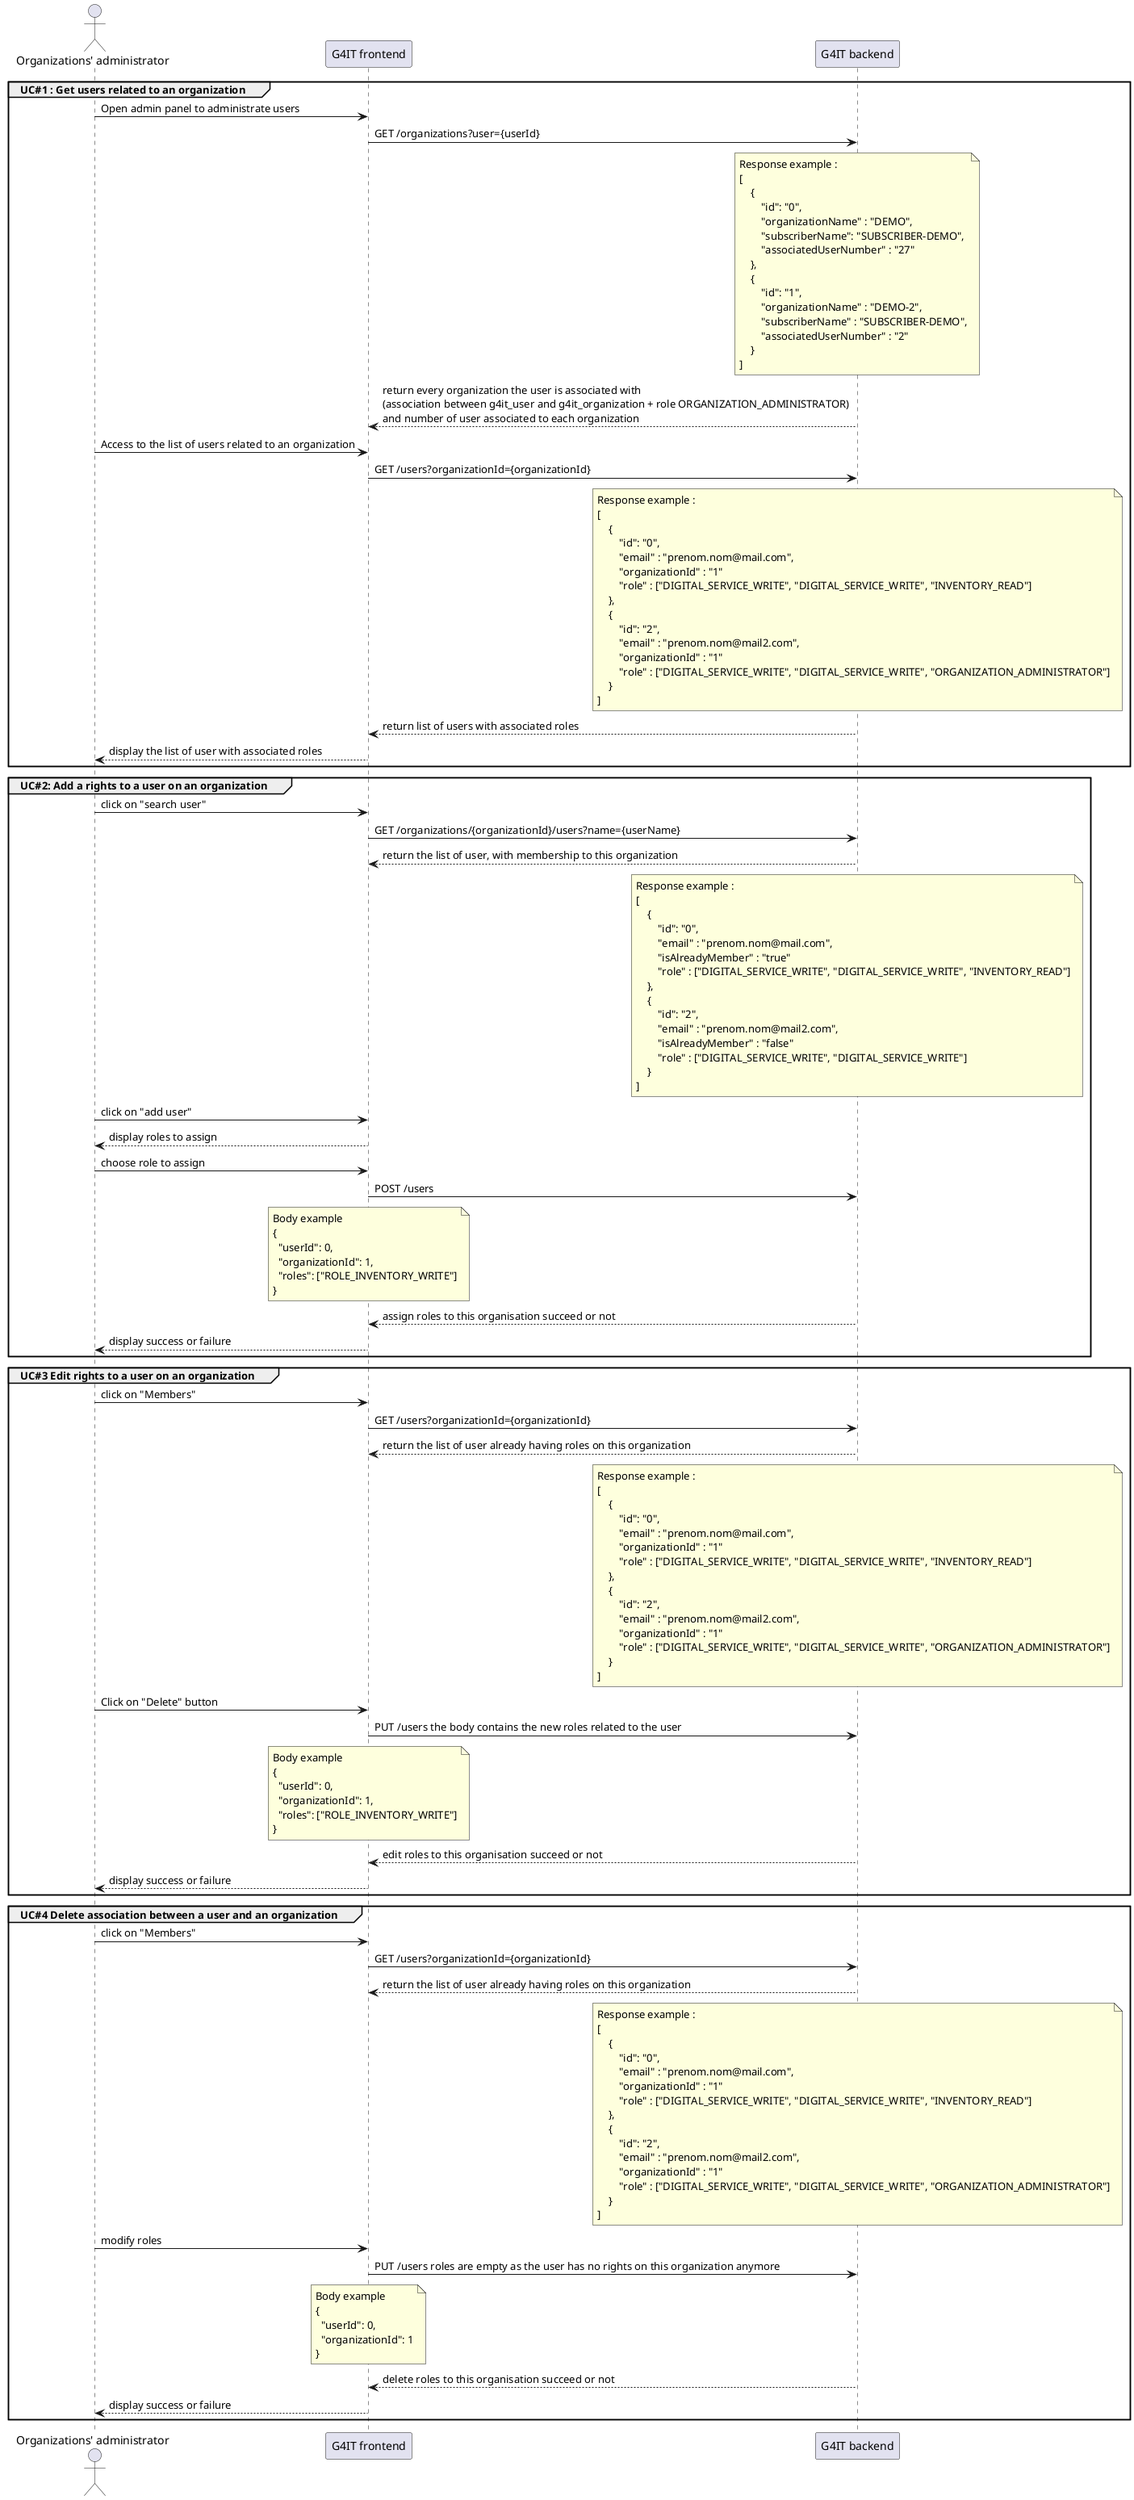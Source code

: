 @startuml User administration
actor "Organizations' administrator" as user
participant "G4IT frontend" as frontend
participant "G4IT backend" as backend

group UC#1 : Get users related to an organization
user -> frontend: Open admin panel to administrate users
frontend -> backend: GET /organizations?user={userId}
note over backend
Response example :
[
    {
        "id": "0",
        "organizationName" : "DEMO",
        "subscriberName": "SUBSCRIBER-DEMO",
        "associatedUserNumber" : "27"
    },
    {
        "id": "1",
        "organizationName" : "DEMO-2",
        "subscriberName" : "SUBSCRIBER-DEMO",
        "associatedUserNumber" : "2"
    }
]
end note
backend --> frontend: return every organization the user is associated with \n(association between g4it_user and g4it_organization + role ORGANIZATION_ADMINISTRATOR) \nand number of user associated to each organization
user -> frontend: Access to the list of users related to an organization
frontend -> backend : GET /users?organizationId={organizationId}
note over backend
Response example :
[
    {
        "id": "0",
        "email" : "prenom.nom@mail.com",
        "organizationId" : "1"
        "role" : ["DIGITAL_SERVICE_WRITE", "DIGITAL_SERVICE_WRITE", "INVENTORY_READ"]
    },
    {
        "id": "2",
        "email" : "prenom.nom@mail2.com",
        "organizationId" : "1"
        "role" : ["DIGITAL_SERVICE_WRITE", "DIGITAL_SERVICE_WRITE", "ORGANIZATION_ADMINISTRATOR"]
    }
]
end note
backend --> frontend : return list of users with associated roles
frontend --> user : display the list of user with associated roles
end

group UC#2: Add a rights to a user on an organization
user -> frontend : click on "search user"
frontend -> backend : GET /organizations/{organizationId}/users?name={userName}
backend--> frontend : return the list of user, with membership to this organization
note over backend
Response example :
[
    {
        "id": "0",
        "email" : "prenom.nom@mail.com",
        "isAlreadyMember" : "true"
        "role" : ["DIGITAL_SERVICE_WRITE", "DIGITAL_SERVICE_WRITE", "INVENTORY_READ"]
    },
    {
        "id": "2",
        "email" : "prenom.nom@mail2.com",
        "isAlreadyMember" : "false"
        "role" : ["DIGITAL_SERVICE_WRITE", "DIGITAL_SERVICE_WRITE"]
    }
]
end note
user -> frontend : click on "add user"
frontend --> user : display roles to assign
user -> frontend : choose role to assign
frontend -> backend : POST /users
note over frontend
Body example
{
  "userId": 0,
  "organizationId": 1,
  "roles": ["ROLE_INVENTORY_WRITE"]
}
endnote
backend --> frontend: assign roles to this organisation succeed or not
frontend --> user: display success or failure
end

group UC#3 Edit rights to a user on an organization
user -> frontend : click on "Members"
frontend -> backend : GET /users?organizationId={organizationId}
backend--> frontend : return the list of user already having roles on this organization
note over backend
Response example :
[
    {
        "id": "0",
        "email" : "prenom.nom@mail.com",
        "organizationId" : "1"
        "role" : ["DIGITAL_SERVICE_WRITE", "DIGITAL_SERVICE_WRITE", "INVENTORY_READ"]
    },
    {
        "id": "2",
        "email" : "prenom.nom@mail2.com",
        "organizationId" : "1"
        "role" : ["DIGITAL_SERVICE_WRITE", "DIGITAL_SERVICE_WRITE", "ORGANIZATION_ADMINISTRATOR"]
    }
]
end note
user -> frontend : Click on "Delete" button
frontend -> backend : PUT /users the body contains the new roles related to the user
note over frontend
Body example
{
  "userId": 0,
  "organizationId": 1,
  "roles": ["ROLE_INVENTORY_WRITE"]
}
endnote
backend --> frontend: edit roles to this organisation succeed or not
frontend --> user : display success or failure
end

group UC#4 Delete association between a user and an organization
user -> frontend : click on "Members"
frontend -> backend : GET /users?organizationId={organizationId}
backend--> frontend : return the list of user already having roles on this organization
note over backend
Response example :
[
    {
        "id": "0",
        "email" : "prenom.nom@mail.com",
        "organizationId" : "1"
        "role" : ["DIGITAL_SERVICE_WRITE", "DIGITAL_SERVICE_WRITE", "INVENTORY_READ"]
    },
    {
        "id": "2",
        "email" : "prenom.nom@mail2.com",
        "organizationId" : "1"
        "role" : ["DIGITAL_SERVICE_WRITE", "DIGITAL_SERVICE_WRITE", "ORGANIZATION_ADMINISTRATOR"]
    }
]
end note
user -> frontend : modify roles
frontend -> backend : PUT /users roles are empty as the user has no rights on this organization anymore
note over frontend
Body example
{
  "userId": 0,
  "organizationId": 1
}
endnote
backend --> frontend: delete roles to this organisation succeed or not
frontend --> user : display success or failure
end
@enduml
